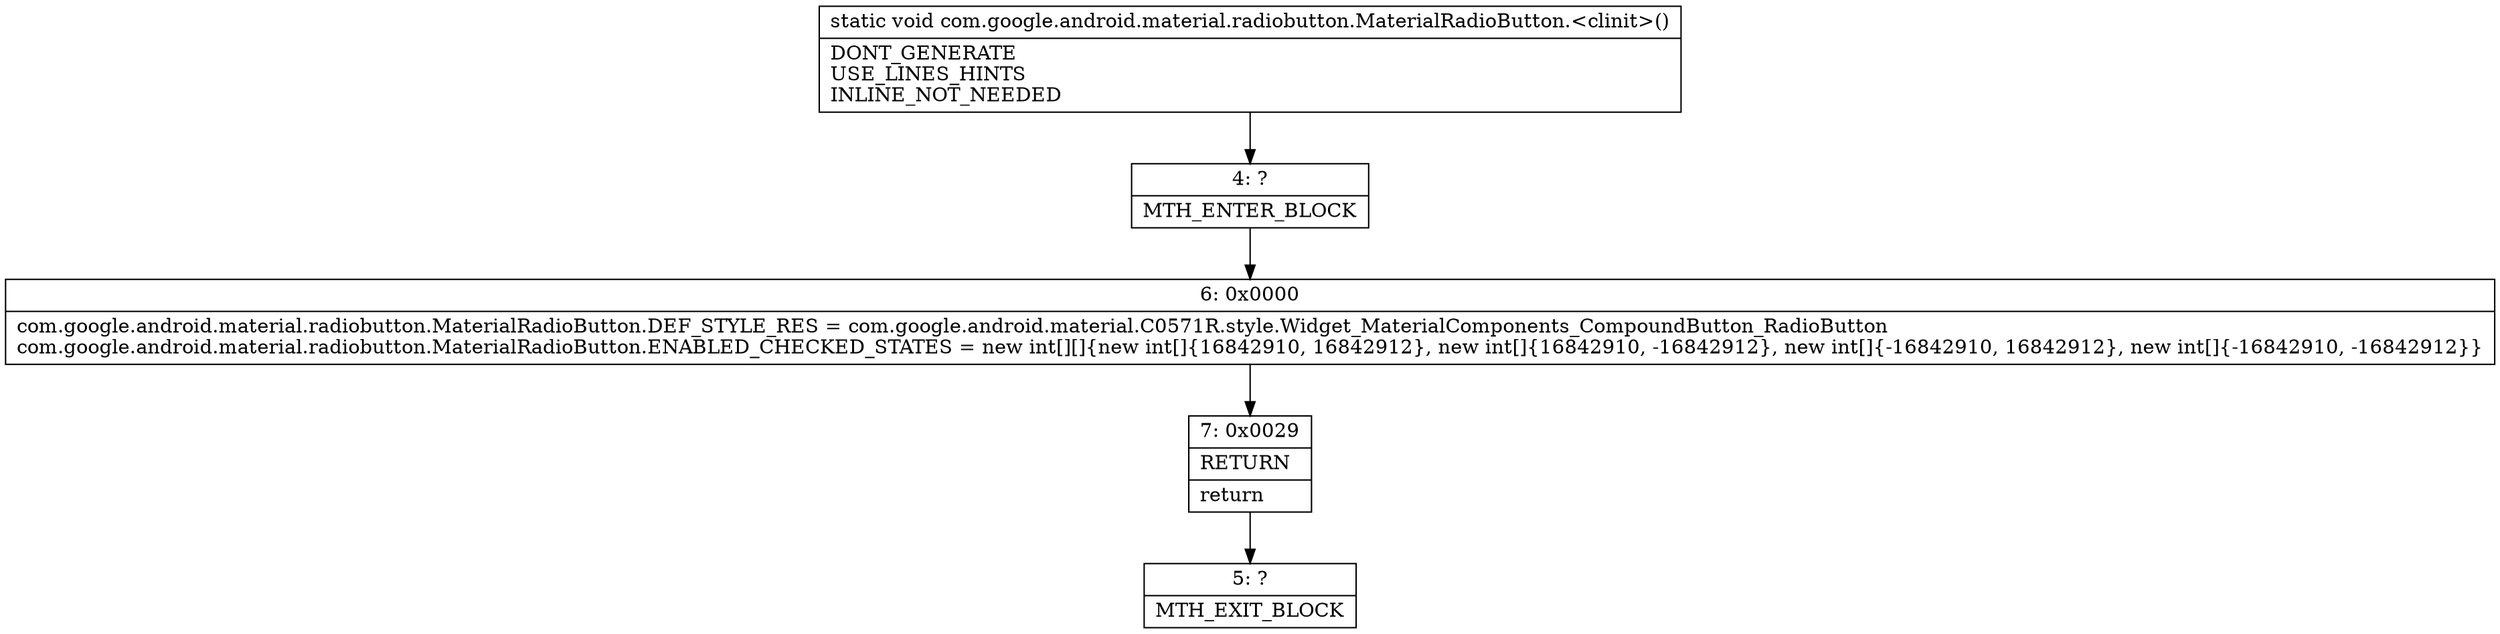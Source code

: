 digraph "CFG forcom.google.android.material.radiobutton.MaterialRadioButton.\<clinit\>()V" {
Node_4 [shape=record,label="{4\:\ ?|MTH_ENTER_BLOCK\l}"];
Node_6 [shape=record,label="{6\:\ 0x0000|com.google.android.material.radiobutton.MaterialRadioButton.DEF_STYLE_RES = com.google.android.material.C0571R.style.Widget_MaterialComponents_CompoundButton_RadioButton\lcom.google.android.material.radiobutton.MaterialRadioButton.ENABLED_CHECKED_STATES = new int[][]\{new int[]\{16842910, 16842912\}, new int[]\{16842910, \-16842912\}, new int[]\{\-16842910, 16842912\}, new int[]\{\-16842910, \-16842912\}\}\l}"];
Node_7 [shape=record,label="{7\:\ 0x0029|RETURN\l|return\l}"];
Node_5 [shape=record,label="{5\:\ ?|MTH_EXIT_BLOCK\l}"];
MethodNode[shape=record,label="{static void com.google.android.material.radiobutton.MaterialRadioButton.\<clinit\>()  | DONT_GENERATE\lUSE_LINES_HINTS\lINLINE_NOT_NEEDED\l}"];
MethodNode -> Node_4;Node_4 -> Node_6;
Node_6 -> Node_7;
Node_7 -> Node_5;
}

